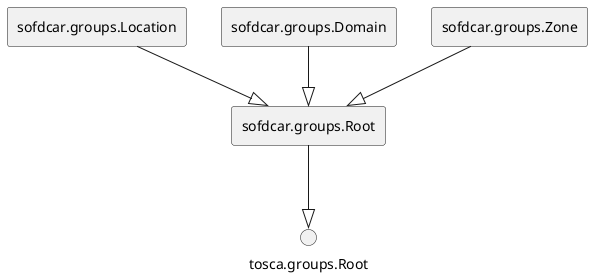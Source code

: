 @startuml
skinparam componentStyle rectangle


rectangle "sofdcar.groups.Root"

rectangle "sofdcar.groups.Location"

rectangle "sofdcar.groups.Domain"

rectangle "sofdcar.groups.Zone"


"sofdcar.groups.Root" --|> "tosca.groups.Root"

"sofdcar.groups.Location" --|> "sofdcar.groups.Root"

"sofdcar.groups.Domain" --|> "sofdcar.groups.Root"

"sofdcar.groups.Zone" --|> "sofdcar.groups.Root"

@enduml